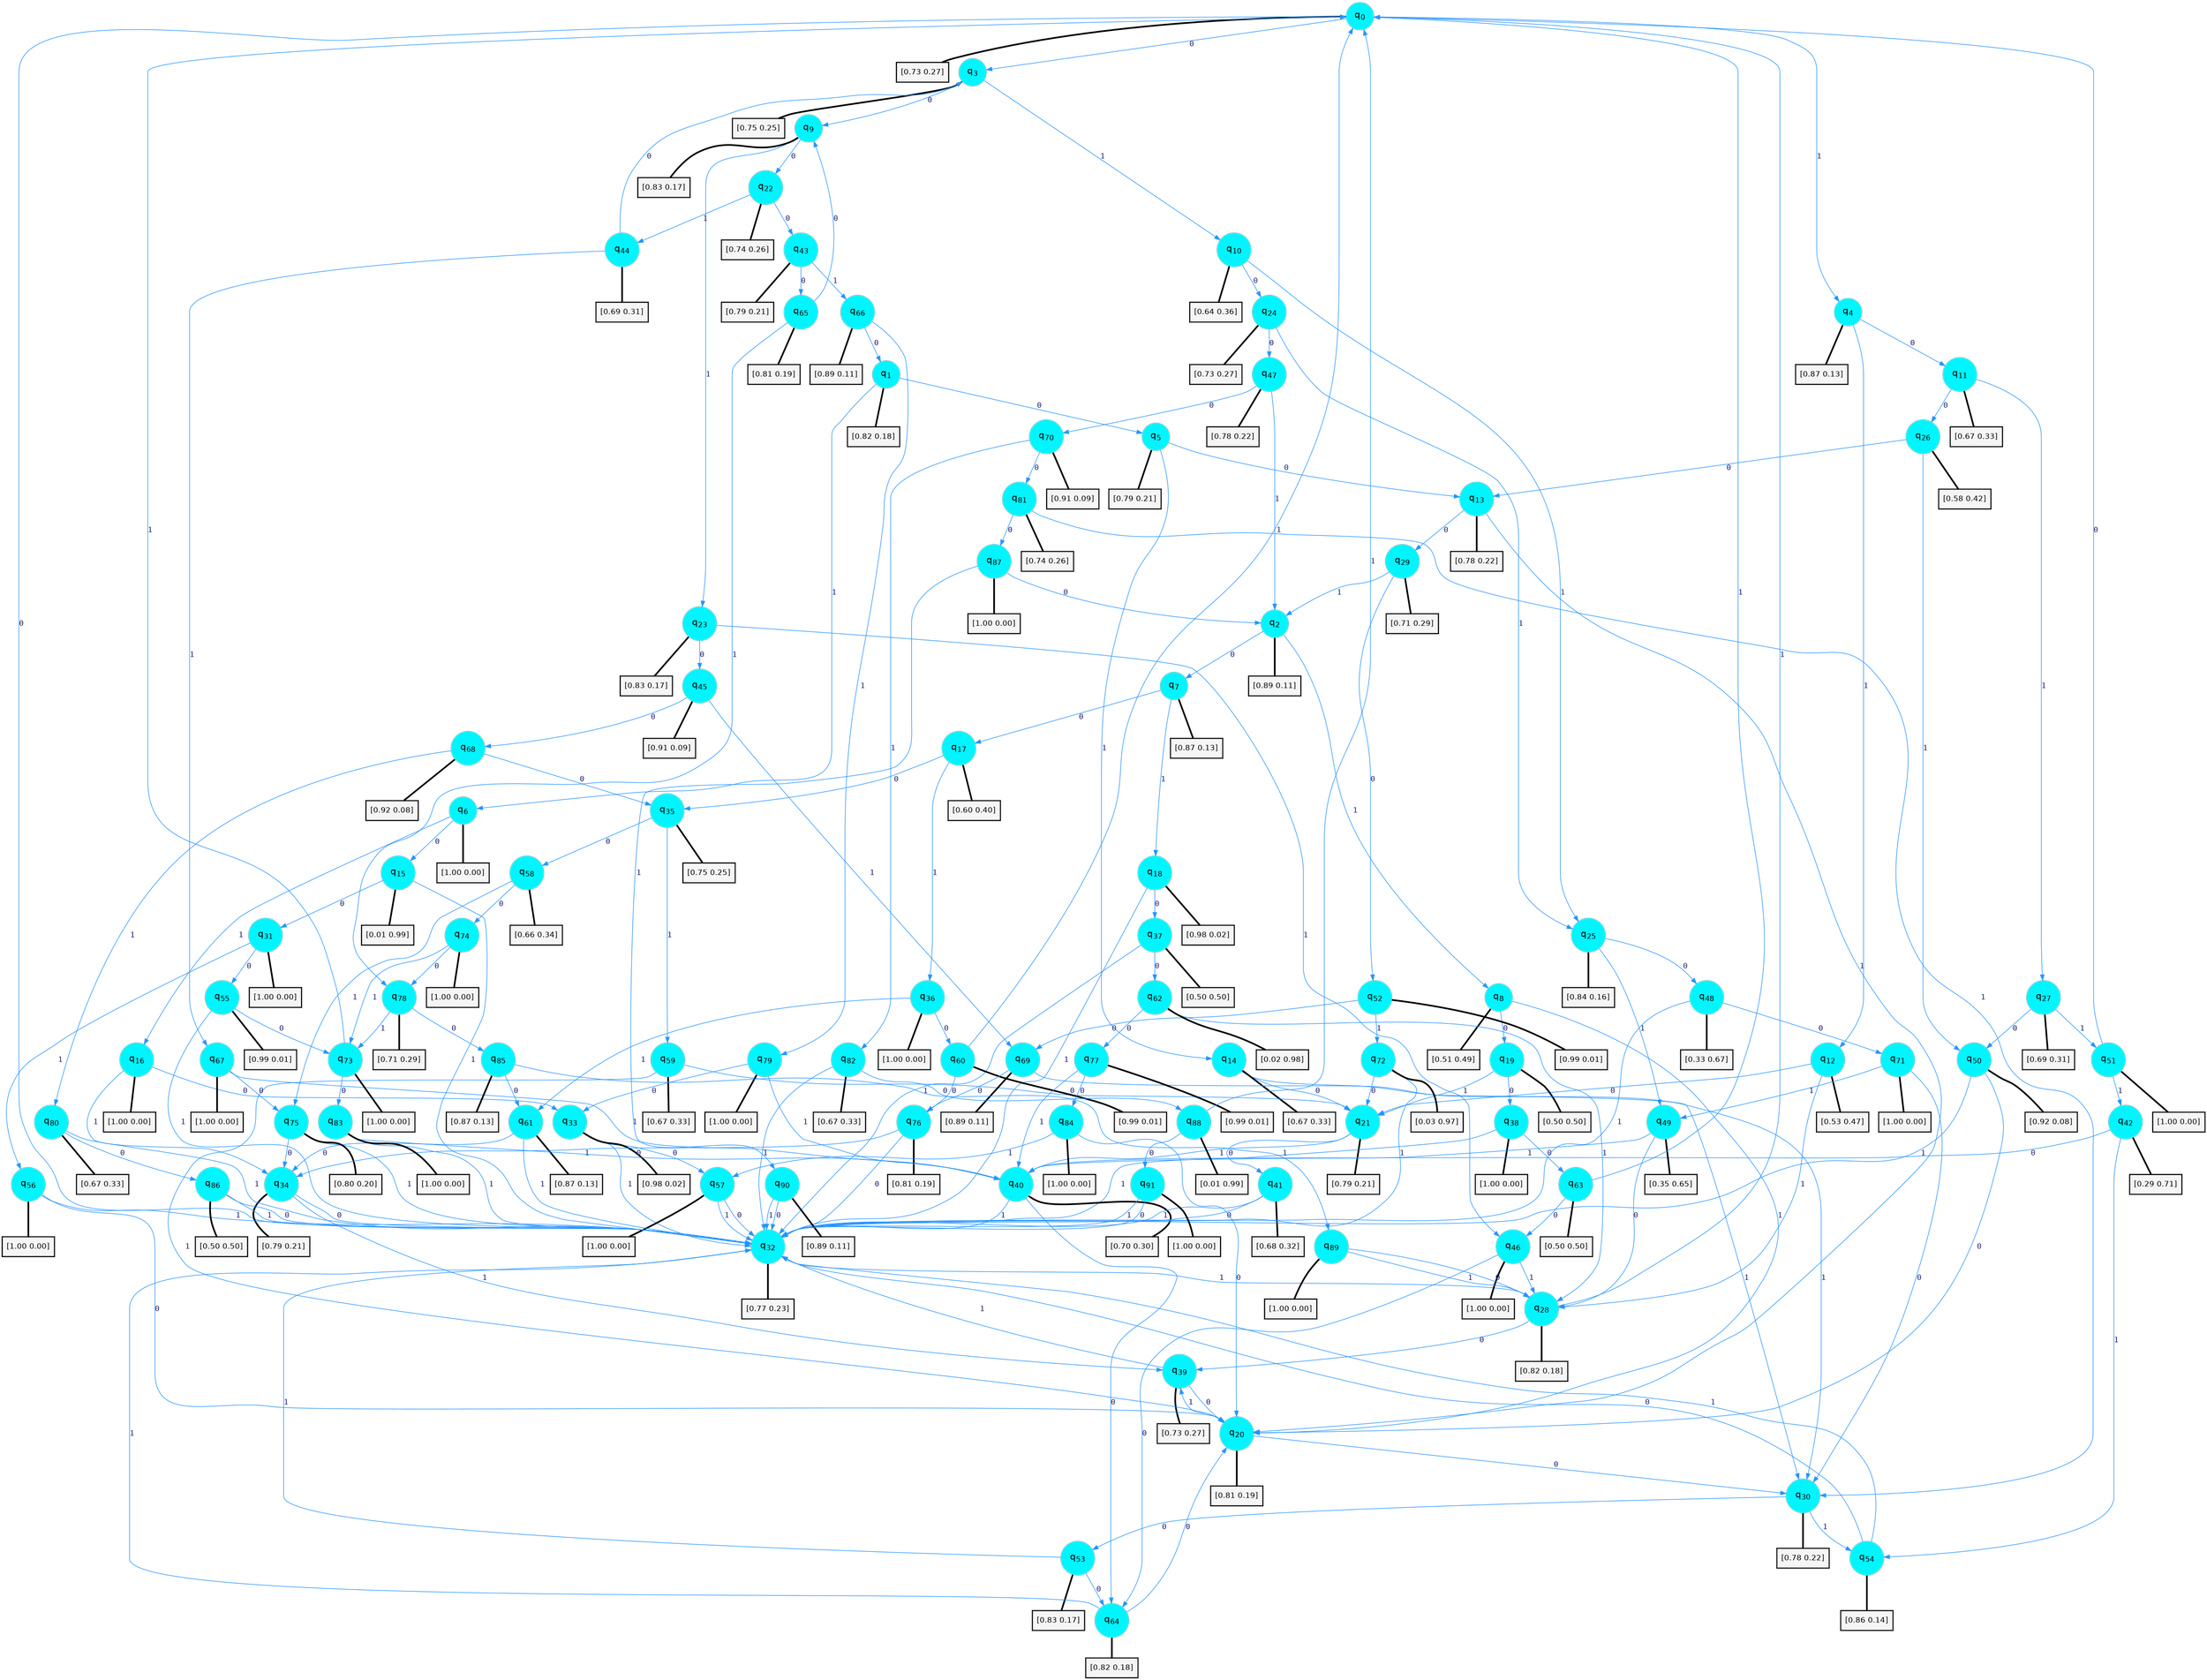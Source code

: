 digraph G {
graph [
bgcolor=transparent, dpi=300, rankdir=TD, size="40,25"];
node [
color=gray, fillcolor=turquoise1, fontcolor=black, fontname=Helvetica, fontsize=16, fontweight=bold, shape=circle, style=filled];
edge [
arrowsize=1, color=dodgerblue1, fontcolor=midnightblue, fontname=courier, fontweight=bold, penwidth=1, style=solid, weight=20];
0[label=<q<SUB>0</SUB>>];
1[label=<q<SUB>1</SUB>>];
2[label=<q<SUB>2</SUB>>];
3[label=<q<SUB>3</SUB>>];
4[label=<q<SUB>4</SUB>>];
5[label=<q<SUB>5</SUB>>];
6[label=<q<SUB>6</SUB>>];
7[label=<q<SUB>7</SUB>>];
8[label=<q<SUB>8</SUB>>];
9[label=<q<SUB>9</SUB>>];
10[label=<q<SUB>10</SUB>>];
11[label=<q<SUB>11</SUB>>];
12[label=<q<SUB>12</SUB>>];
13[label=<q<SUB>13</SUB>>];
14[label=<q<SUB>14</SUB>>];
15[label=<q<SUB>15</SUB>>];
16[label=<q<SUB>16</SUB>>];
17[label=<q<SUB>17</SUB>>];
18[label=<q<SUB>18</SUB>>];
19[label=<q<SUB>19</SUB>>];
20[label=<q<SUB>20</SUB>>];
21[label=<q<SUB>21</SUB>>];
22[label=<q<SUB>22</SUB>>];
23[label=<q<SUB>23</SUB>>];
24[label=<q<SUB>24</SUB>>];
25[label=<q<SUB>25</SUB>>];
26[label=<q<SUB>26</SUB>>];
27[label=<q<SUB>27</SUB>>];
28[label=<q<SUB>28</SUB>>];
29[label=<q<SUB>29</SUB>>];
30[label=<q<SUB>30</SUB>>];
31[label=<q<SUB>31</SUB>>];
32[label=<q<SUB>32</SUB>>];
33[label=<q<SUB>33</SUB>>];
34[label=<q<SUB>34</SUB>>];
35[label=<q<SUB>35</SUB>>];
36[label=<q<SUB>36</SUB>>];
37[label=<q<SUB>37</SUB>>];
38[label=<q<SUB>38</SUB>>];
39[label=<q<SUB>39</SUB>>];
40[label=<q<SUB>40</SUB>>];
41[label=<q<SUB>41</SUB>>];
42[label=<q<SUB>42</SUB>>];
43[label=<q<SUB>43</SUB>>];
44[label=<q<SUB>44</SUB>>];
45[label=<q<SUB>45</SUB>>];
46[label=<q<SUB>46</SUB>>];
47[label=<q<SUB>47</SUB>>];
48[label=<q<SUB>48</SUB>>];
49[label=<q<SUB>49</SUB>>];
50[label=<q<SUB>50</SUB>>];
51[label=<q<SUB>51</SUB>>];
52[label=<q<SUB>52</SUB>>];
53[label=<q<SUB>53</SUB>>];
54[label=<q<SUB>54</SUB>>];
55[label=<q<SUB>55</SUB>>];
56[label=<q<SUB>56</SUB>>];
57[label=<q<SUB>57</SUB>>];
58[label=<q<SUB>58</SUB>>];
59[label=<q<SUB>59</SUB>>];
60[label=<q<SUB>60</SUB>>];
61[label=<q<SUB>61</SUB>>];
62[label=<q<SUB>62</SUB>>];
63[label=<q<SUB>63</SUB>>];
64[label=<q<SUB>64</SUB>>];
65[label=<q<SUB>65</SUB>>];
66[label=<q<SUB>66</SUB>>];
67[label=<q<SUB>67</SUB>>];
68[label=<q<SUB>68</SUB>>];
69[label=<q<SUB>69</SUB>>];
70[label=<q<SUB>70</SUB>>];
71[label=<q<SUB>71</SUB>>];
72[label=<q<SUB>72</SUB>>];
73[label=<q<SUB>73</SUB>>];
74[label=<q<SUB>74</SUB>>];
75[label=<q<SUB>75</SUB>>];
76[label=<q<SUB>76</SUB>>];
77[label=<q<SUB>77</SUB>>];
78[label=<q<SUB>78</SUB>>];
79[label=<q<SUB>79</SUB>>];
80[label=<q<SUB>80</SUB>>];
81[label=<q<SUB>81</SUB>>];
82[label=<q<SUB>82</SUB>>];
83[label=<q<SUB>83</SUB>>];
84[label=<q<SUB>84</SUB>>];
85[label=<q<SUB>85</SUB>>];
86[label=<q<SUB>86</SUB>>];
87[label=<q<SUB>87</SUB>>];
88[label=<q<SUB>88</SUB>>];
89[label=<q<SUB>89</SUB>>];
90[label=<q<SUB>90</SUB>>];
91[label=<q<SUB>91</SUB>>];
92[label="[0.73 0.27]", shape=box,fontcolor=black, fontname=Helvetica, fontsize=14, penwidth=2, fillcolor=whitesmoke,color=black];
93[label="[0.82 0.18]", shape=box,fontcolor=black, fontname=Helvetica, fontsize=14, penwidth=2, fillcolor=whitesmoke,color=black];
94[label="[0.89 0.11]", shape=box,fontcolor=black, fontname=Helvetica, fontsize=14, penwidth=2, fillcolor=whitesmoke,color=black];
95[label="[0.75 0.25]", shape=box,fontcolor=black, fontname=Helvetica, fontsize=14, penwidth=2, fillcolor=whitesmoke,color=black];
96[label="[0.87 0.13]", shape=box,fontcolor=black, fontname=Helvetica, fontsize=14, penwidth=2, fillcolor=whitesmoke,color=black];
97[label="[0.79 0.21]", shape=box,fontcolor=black, fontname=Helvetica, fontsize=14, penwidth=2, fillcolor=whitesmoke,color=black];
98[label="[1.00 0.00]", shape=box,fontcolor=black, fontname=Helvetica, fontsize=14, penwidth=2, fillcolor=whitesmoke,color=black];
99[label="[0.87 0.13]", shape=box,fontcolor=black, fontname=Helvetica, fontsize=14, penwidth=2, fillcolor=whitesmoke,color=black];
100[label="[0.51 0.49]", shape=box,fontcolor=black, fontname=Helvetica, fontsize=14, penwidth=2, fillcolor=whitesmoke,color=black];
101[label="[0.83 0.17]", shape=box,fontcolor=black, fontname=Helvetica, fontsize=14, penwidth=2, fillcolor=whitesmoke,color=black];
102[label="[0.64 0.36]", shape=box,fontcolor=black, fontname=Helvetica, fontsize=14, penwidth=2, fillcolor=whitesmoke,color=black];
103[label="[0.67 0.33]", shape=box,fontcolor=black, fontname=Helvetica, fontsize=14, penwidth=2, fillcolor=whitesmoke,color=black];
104[label="[0.53 0.47]", shape=box,fontcolor=black, fontname=Helvetica, fontsize=14, penwidth=2, fillcolor=whitesmoke,color=black];
105[label="[0.78 0.22]", shape=box,fontcolor=black, fontname=Helvetica, fontsize=14, penwidth=2, fillcolor=whitesmoke,color=black];
106[label="[0.67 0.33]", shape=box,fontcolor=black, fontname=Helvetica, fontsize=14, penwidth=2, fillcolor=whitesmoke,color=black];
107[label="[0.01 0.99]", shape=box,fontcolor=black, fontname=Helvetica, fontsize=14, penwidth=2, fillcolor=whitesmoke,color=black];
108[label="[1.00 0.00]", shape=box,fontcolor=black, fontname=Helvetica, fontsize=14, penwidth=2, fillcolor=whitesmoke,color=black];
109[label="[0.60 0.40]", shape=box,fontcolor=black, fontname=Helvetica, fontsize=14, penwidth=2, fillcolor=whitesmoke,color=black];
110[label="[0.98 0.02]", shape=box,fontcolor=black, fontname=Helvetica, fontsize=14, penwidth=2, fillcolor=whitesmoke,color=black];
111[label="[0.50 0.50]", shape=box,fontcolor=black, fontname=Helvetica, fontsize=14, penwidth=2, fillcolor=whitesmoke,color=black];
112[label="[0.81 0.19]", shape=box,fontcolor=black, fontname=Helvetica, fontsize=14, penwidth=2, fillcolor=whitesmoke,color=black];
113[label="[0.79 0.21]", shape=box,fontcolor=black, fontname=Helvetica, fontsize=14, penwidth=2, fillcolor=whitesmoke,color=black];
114[label="[0.74 0.26]", shape=box,fontcolor=black, fontname=Helvetica, fontsize=14, penwidth=2, fillcolor=whitesmoke,color=black];
115[label="[0.83 0.17]", shape=box,fontcolor=black, fontname=Helvetica, fontsize=14, penwidth=2, fillcolor=whitesmoke,color=black];
116[label="[0.73 0.27]", shape=box,fontcolor=black, fontname=Helvetica, fontsize=14, penwidth=2, fillcolor=whitesmoke,color=black];
117[label="[0.84 0.16]", shape=box,fontcolor=black, fontname=Helvetica, fontsize=14, penwidth=2, fillcolor=whitesmoke,color=black];
118[label="[0.58 0.42]", shape=box,fontcolor=black, fontname=Helvetica, fontsize=14, penwidth=2, fillcolor=whitesmoke,color=black];
119[label="[0.69 0.31]", shape=box,fontcolor=black, fontname=Helvetica, fontsize=14, penwidth=2, fillcolor=whitesmoke,color=black];
120[label="[0.82 0.18]", shape=box,fontcolor=black, fontname=Helvetica, fontsize=14, penwidth=2, fillcolor=whitesmoke,color=black];
121[label="[0.71 0.29]", shape=box,fontcolor=black, fontname=Helvetica, fontsize=14, penwidth=2, fillcolor=whitesmoke,color=black];
122[label="[0.78 0.22]", shape=box,fontcolor=black, fontname=Helvetica, fontsize=14, penwidth=2, fillcolor=whitesmoke,color=black];
123[label="[1.00 0.00]", shape=box,fontcolor=black, fontname=Helvetica, fontsize=14, penwidth=2, fillcolor=whitesmoke,color=black];
124[label="[0.77 0.23]", shape=box,fontcolor=black, fontname=Helvetica, fontsize=14, penwidth=2, fillcolor=whitesmoke,color=black];
125[label="[0.98 0.02]", shape=box,fontcolor=black, fontname=Helvetica, fontsize=14, penwidth=2, fillcolor=whitesmoke,color=black];
126[label="[0.79 0.21]", shape=box,fontcolor=black, fontname=Helvetica, fontsize=14, penwidth=2, fillcolor=whitesmoke,color=black];
127[label="[0.75 0.25]", shape=box,fontcolor=black, fontname=Helvetica, fontsize=14, penwidth=2, fillcolor=whitesmoke,color=black];
128[label="[1.00 0.00]", shape=box,fontcolor=black, fontname=Helvetica, fontsize=14, penwidth=2, fillcolor=whitesmoke,color=black];
129[label="[0.50 0.50]", shape=box,fontcolor=black, fontname=Helvetica, fontsize=14, penwidth=2, fillcolor=whitesmoke,color=black];
130[label="[1.00 0.00]", shape=box,fontcolor=black, fontname=Helvetica, fontsize=14, penwidth=2, fillcolor=whitesmoke,color=black];
131[label="[0.73 0.27]", shape=box,fontcolor=black, fontname=Helvetica, fontsize=14, penwidth=2, fillcolor=whitesmoke,color=black];
132[label="[0.70 0.30]", shape=box,fontcolor=black, fontname=Helvetica, fontsize=14, penwidth=2, fillcolor=whitesmoke,color=black];
133[label="[0.68 0.32]", shape=box,fontcolor=black, fontname=Helvetica, fontsize=14, penwidth=2, fillcolor=whitesmoke,color=black];
134[label="[0.29 0.71]", shape=box,fontcolor=black, fontname=Helvetica, fontsize=14, penwidth=2, fillcolor=whitesmoke,color=black];
135[label="[0.79 0.21]", shape=box,fontcolor=black, fontname=Helvetica, fontsize=14, penwidth=2, fillcolor=whitesmoke,color=black];
136[label="[0.69 0.31]", shape=box,fontcolor=black, fontname=Helvetica, fontsize=14, penwidth=2, fillcolor=whitesmoke,color=black];
137[label="[0.91 0.09]", shape=box,fontcolor=black, fontname=Helvetica, fontsize=14, penwidth=2, fillcolor=whitesmoke,color=black];
138[label="[1.00 0.00]", shape=box,fontcolor=black, fontname=Helvetica, fontsize=14, penwidth=2, fillcolor=whitesmoke,color=black];
139[label="[0.78 0.22]", shape=box,fontcolor=black, fontname=Helvetica, fontsize=14, penwidth=2, fillcolor=whitesmoke,color=black];
140[label="[0.33 0.67]", shape=box,fontcolor=black, fontname=Helvetica, fontsize=14, penwidth=2, fillcolor=whitesmoke,color=black];
141[label="[0.35 0.65]", shape=box,fontcolor=black, fontname=Helvetica, fontsize=14, penwidth=2, fillcolor=whitesmoke,color=black];
142[label="[0.92 0.08]", shape=box,fontcolor=black, fontname=Helvetica, fontsize=14, penwidth=2, fillcolor=whitesmoke,color=black];
143[label="[1.00 0.00]", shape=box,fontcolor=black, fontname=Helvetica, fontsize=14, penwidth=2, fillcolor=whitesmoke,color=black];
144[label="[0.99 0.01]", shape=box,fontcolor=black, fontname=Helvetica, fontsize=14, penwidth=2, fillcolor=whitesmoke,color=black];
145[label="[0.83 0.17]", shape=box,fontcolor=black, fontname=Helvetica, fontsize=14, penwidth=2, fillcolor=whitesmoke,color=black];
146[label="[0.86 0.14]", shape=box,fontcolor=black, fontname=Helvetica, fontsize=14, penwidth=2, fillcolor=whitesmoke,color=black];
147[label="[0.99 0.01]", shape=box,fontcolor=black, fontname=Helvetica, fontsize=14, penwidth=2, fillcolor=whitesmoke,color=black];
148[label="[1.00 0.00]", shape=box,fontcolor=black, fontname=Helvetica, fontsize=14, penwidth=2, fillcolor=whitesmoke,color=black];
149[label="[1.00 0.00]", shape=box,fontcolor=black, fontname=Helvetica, fontsize=14, penwidth=2, fillcolor=whitesmoke,color=black];
150[label="[0.66 0.34]", shape=box,fontcolor=black, fontname=Helvetica, fontsize=14, penwidth=2, fillcolor=whitesmoke,color=black];
151[label="[0.67 0.33]", shape=box,fontcolor=black, fontname=Helvetica, fontsize=14, penwidth=2, fillcolor=whitesmoke,color=black];
152[label="[0.99 0.01]", shape=box,fontcolor=black, fontname=Helvetica, fontsize=14, penwidth=2, fillcolor=whitesmoke,color=black];
153[label="[0.87 0.13]", shape=box,fontcolor=black, fontname=Helvetica, fontsize=14, penwidth=2, fillcolor=whitesmoke,color=black];
154[label="[0.02 0.98]", shape=box,fontcolor=black, fontname=Helvetica, fontsize=14, penwidth=2, fillcolor=whitesmoke,color=black];
155[label="[0.50 0.50]", shape=box,fontcolor=black, fontname=Helvetica, fontsize=14, penwidth=2, fillcolor=whitesmoke,color=black];
156[label="[0.82 0.18]", shape=box,fontcolor=black, fontname=Helvetica, fontsize=14, penwidth=2, fillcolor=whitesmoke,color=black];
157[label="[0.81 0.19]", shape=box,fontcolor=black, fontname=Helvetica, fontsize=14, penwidth=2, fillcolor=whitesmoke,color=black];
158[label="[0.89 0.11]", shape=box,fontcolor=black, fontname=Helvetica, fontsize=14, penwidth=2, fillcolor=whitesmoke,color=black];
159[label="[1.00 0.00]", shape=box,fontcolor=black, fontname=Helvetica, fontsize=14, penwidth=2, fillcolor=whitesmoke,color=black];
160[label="[0.92 0.08]", shape=box,fontcolor=black, fontname=Helvetica, fontsize=14, penwidth=2, fillcolor=whitesmoke,color=black];
161[label="[0.89 0.11]", shape=box,fontcolor=black, fontname=Helvetica, fontsize=14, penwidth=2, fillcolor=whitesmoke,color=black];
162[label="[0.91 0.09]", shape=box,fontcolor=black, fontname=Helvetica, fontsize=14, penwidth=2, fillcolor=whitesmoke,color=black];
163[label="[1.00 0.00]", shape=box,fontcolor=black, fontname=Helvetica, fontsize=14, penwidth=2, fillcolor=whitesmoke,color=black];
164[label="[0.03 0.97]", shape=box,fontcolor=black, fontname=Helvetica, fontsize=14, penwidth=2, fillcolor=whitesmoke,color=black];
165[label="[1.00 0.00]", shape=box,fontcolor=black, fontname=Helvetica, fontsize=14, penwidth=2, fillcolor=whitesmoke,color=black];
166[label="[1.00 0.00]", shape=box,fontcolor=black, fontname=Helvetica, fontsize=14, penwidth=2, fillcolor=whitesmoke,color=black];
167[label="[0.80 0.20]", shape=box,fontcolor=black, fontname=Helvetica, fontsize=14, penwidth=2, fillcolor=whitesmoke,color=black];
168[label="[0.81 0.19]", shape=box,fontcolor=black, fontname=Helvetica, fontsize=14, penwidth=2, fillcolor=whitesmoke,color=black];
169[label="[0.99 0.01]", shape=box,fontcolor=black, fontname=Helvetica, fontsize=14, penwidth=2, fillcolor=whitesmoke,color=black];
170[label="[0.71 0.29]", shape=box,fontcolor=black, fontname=Helvetica, fontsize=14, penwidth=2, fillcolor=whitesmoke,color=black];
171[label="[1.00 0.00]", shape=box,fontcolor=black, fontname=Helvetica, fontsize=14, penwidth=2, fillcolor=whitesmoke,color=black];
172[label="[0.67 0.33]", shape=box,fontcolor=black, fontname=Helvetica, fontsize=14, penwidth=2, fillcolor=whitesmoke,color=black];
173[label="[0.74 0.26]", shape=box,fontcolor=black, fontname=Helvetica, fontsize=14, penwidth=2, fillcolor=whitesmoke,color=black];
174[label="[0.67 0.33]", shape=box,fontcolor=black, fontname=Helvetica, fontsize=14, penwidth=2, fillcolor=whitesmoke,color=black];
175[label="[1.00 0.00]", shape=box,fontcolor=black, fontname=Helvetica, fontsize=14, penwidth=2, fillcolor=whitesmoke,color=black];
176[label="[1.00 0.00]", shape=box,fontcolor=black, fontname=Helvetica, fontsize=14, penwidth=2, fillcolor=whitesmoke,color=black];
177[label="[0.87 0.13]", shape=box,fontcolor=black, fontname=Helvetica, fontsize=14, penwidth=2, fillcolor=whitesmoke,color=black];
178[label="[0.50 0.50]", shape=box,fontcolor=black, fontname=Helvetica, fontsize=14, penwidth=2, fillcolor=whitesmoke,color=black];
179[label="[1.00 0.00]", shape=box,fontcolor=black, fontname=Helvetica, fontsize=14, penwidth=2, fillcolor=whitesmoke,color=black];
180[label="[0.01 0.99]", shape=box,fontcolor=black, fontname=Helvetica, fontsize=14, penwidth=2, fillcolor=whitesmoke,color=black];
181[label="[1.00 0.00]", shape=box,fontcolor=black, fontname=Helvetica, fontsize=14, penwidth=2, fillcolor=whitesmoke,color=black];
182[label="[0.89 0.11]", shape=box,fontcolor=black, fontname=Helvetica, fontsize=14, penwidth=2, fillcolor=whitesmoke,color=black];
183[label="[1.00 0.00]", shape=box,fontcolor=black, fontname=Helvetica, fontsize=14, penwidth=2, fillcolor=whitesmoke,color=black];
0->3 [label=0];
0->4 [label=1];
0->92 [arrowhead=none, penwidth=3,color=black];
1->5 [label=0];
1->6 [label=1];
1->93 [arrowhead=none, penwidth=3,color=black];
2->7 [label=0];
2->8 [label=1];
2->94 [arrowhead=none, penwidth=3,color=black];
3->9 [label=0];
3->10 [label=1];
3->95 [arrowhead=none, penwidth=3,color=black];
4->11 [label=0];
4->12 [label=1];
4->96 [arrowhead=none, penwidth=3,color=black];
5->13 [label=0];
5->14 [label=1];
5->97 [arrowhead=none, penwidth=3,color=black];
6->15 [label=0];
6->16 [label=1];
6->98 [arrowhead=none, penwidth=3,color=black];
7->17 [label=0];
7->18 [label=1];
7->99 [arrowhead=none, penwidth=3,color=black];
8->19 [label=0];
8->20 [label=1];
8->100 [arrowhead=none, penwidth=3,color=black];
9->22 [label=0];
9->23 [label=1];
9->101 [arrowhead=none, penwidth=3,color=black];
10->24 [label=0];
10->25 [label=1];
10->102 [arrowhead=none, penwidth=3,color=black];
11->26 [label=0];
11->27 [label=1];
11->103 [arrowhead=none, penwidth=3,color=black];
12->21 [label=0];
12->28 [label=1];
12->104 [arrowhead=none, penwidth=3,color=black];
13->29 [label=0];
13->20 [label=1];
13->105 [arrowhead=none, penwidth=3,color=black];
14->21 [label=0];
14->30 [label=1];
14->106 [arrowhead=none, penwidth=3,color=black];
15->31 [label=0];
15->32 [label=1];
15->107 [arrowhead=none, penwidth=3,color=black];
16->33 [label=0];
16->34 [label=1];
16->108 [arrowhead=none, penwidth=3,color=black];
17->35 [label=0];
17->36 [label=1];
17->109 [arrowhead=none, penwidth=3,color=black];
18->37 [label=0];
18->32 [label=1];
18->110 [arrowhead=none, penwidth=3,color=black];
19->38 [label=0];
19->21 [label=1];
19->111 [arrowhead=none, penwidth=3,color=black];
20->30 [label=0];
20->39 [label=1];
20->112 [arrowhead=none, penwidth=3,color=black];
21->41 [label=0];
21->40 [label=1];
21->113 [arrowhead=none, penwidth=3,color=black];
22->43 [label=0];
22->44 [label=1];
22->114 [arrowhead=none, penwidth=3,color=black];
23->45 [label=0];
23->46 [label=1];
23->115 [arrowhead=none, penwidth=3,color=black];
24->47 [label=0];
24->25 [label=1];
24->116 [arrowhead=none, penwidth=3,color=black];
25->48 [label=0];
25->49 [label=1];
25->117 [arrowhead=none, penwidth=3,color=black];
26->13 [label=0];
26->50 [label=1];
26->118 [arrowhead=none, penwidth=3,color=black];
27->50 [label=0];
27->51 [label=1];
27->119 [arrowhead=none, penwidth=3,color=black];
28->39 [label=0];
28->0 [label=1];
28->120 [arrowhead=none, penwidth=3,color=black];
29->52 [label=0];
29->2 [label=1];
29->121 [arrowhead=none, penwidth=3,color=black];
30->53 [label=0];
30->54 [label=1];
30->122 [arrowhead=none, penwidth=3,color=black];
31->55 [label=0];
31->56 [label=1];
31->123 [arrowhead=none, penwidth=3,color=black];
32->0 [label=0];
32->28 [label=1];
32->124 [arrowhead=none, penwidth=3,color=black];
33->57 [label=0];
33->32 [label=1];
33->125 [arrowhead=none, penwidth=3,color=black];
34->32 [label=0];
34->39 [label=1];
34->126 [arrowhead=none, penwidth=3,color=black];
35->58 [label=0];
35->59 [label=1];
35->127 [arrowhead=none, penwidth=3,color=black];
36->60 [label=0];
36->61 [label=1];
36->128 [arrowhead=none, penwidth=3,color=black];
37->62 [label=0];
37->32 [label=1];
37->129 [arrowhead=none, penwidth=3,color=black];
38->63 [label=0];
38->32 [label=1];
38->130 [arrowhead=none, penwidth=3,color=black];
39->20 [label=0];
39->32 [label=1];
39->131 [arrowhead=none, penwidth=3,color=black];
40->64 [label=0];
40->32 [label=1];
40->132 [arrowhead=none, penwidth=3,color=black];
41->32 [label=0];
41->32 [label=1];
41->133 [arrowhead=none, penwidth=3,color=black];
42->40 [label=0];
42->54 [label=1];
42->134 [arrowhead=none, penwidth=3,color=black];
43->65 [label=0];
43->66 [label=1];
43->135 [arrowhead=none, penwidth=3,color=black];
44->3 [label=0];
44->67 [label=1];
44->136 [arrowhead=none, penwidth=3,color=black];
45->68 [label=0];
45->69 [label=1];
45->137 [arrowhead=none, penwidth=3,color=black];
46->64 [label=0];
46->28 [label=1];
46->138 [arrowhead=none, penwidth=3,color=black];
47->70 [label=0];
47->2 [label=1];
47->139 [arrowhead=none, penwidth=3,color=black];
48->71 [label=0];
48->32 [label=1];
48->140 [arrowhead=none, penwidth=3,color=black];
49->28 [label=0];
49->40 [label=1];
49->141 [arrowhead=none, penwidth=3,color=black];
50->20 [label=0];
50->32 [label=1];
50->142 [arrowhead=none, penwidth=3,color=black];
51->0 [label=0];
51->42 [label=1];
51->143 [arrowhead=none, penwidth=3,color=black];
52->69 [label=0];
52->72 [label=1];
52->144 [arrowhead=none, penwidth=3,color=black];
53->64 [label=0];
53->32 [label=1];
53->145 [arrowhead=none, penwidth=3,color=black];
54->32 [label=0];
54->32 [label=1];
54->146 [arrowhead=none, penwidth=3,color=black];
55->73 [label=0];
55->32 [label=1];
55->147 [arrowhead=none, penwidth=3,color=black];
56->20 [label=0];
56->32 [label=1];
56->148 [arrowhead=none, penwidth=3,color=black];
57->32 [label=0];
57->32 [label=1];
57->149 [arrowhead=none, penwidth=3,color=black];
58->74 [label=0];
58->75 [label=1];
58->150 [arrowhead=none, penwidth=3,color=black];
59->21 [label=0];
59->20 [label=1];
59->151 [arrowhead=none, penwidth=3,color=black];
60->76 [label=0];
60->0 [label=1];
60->152 [arrowhead=none, penwidth=3,color=black];
61->34 [label=0];
61->32 [label=1];
61->153 [arrowhead=none, penwidth=3,color=black];
62->77 [label=0];
62->28 [label=1];
62->154 [arrowhead=none, penwidth=3,color=black];
63->46 [label=0];
63->0 [label=1];
63->155 [arrowhead=none, penwidth=3,color=black];
64->20 [label=0];
64->32 [label=1];
64->156 [arrowhead=none, penwidth=3,color=black];
65->9 [label=0];
65->78 [label=1];
65->157 [arrowhead=none, penwidth=3,color=black];
66->1 [label=0];
66->79 [label=1];
66->158 [arrowhead=none, penwidth=3,color=black];
67->75 [label=0];
67->40 [label=1];
67->159 [arrowhead=none, penwidth=3,color=black];
68->35 [label=0];
68->80 [label=1];
68->160 [arrowhead=none, penwidth=3,color=black];
69->76 [label=0];
69->30 [label=1];
69->161 [arrowhead=none, penwidth=3,color=black];
70->81 [label=0];
70->82 [label=1];
70->162 [arrowhead=none, penwidth=3,color=black];
71->30 [label=0];
71->49 [label=1];
71->163 [arrowhead=none, penwidth=3,color=black];
72->21 [label=0];
72->32 [label=1];
72->164 [arrowhead=none, penwidth=3,color=black];
73->83 [label=0];
73->0 [label=1];
73->165 [arrowhead=none, penwidth=3,color=black];
74->78 [label=0];
74->73 [label=1];
74->166 [arrowhead=none, penwidth=3,color=black];
75->34 [label=0];
75->32 [label=1];
75->167 [arrowhead=none, penwidth=3,color=black];
76->32 [label=0];
76->34 [label=1];
76->168 [arrowhead=none, penwidth=3,color=black];
77->84 [label=0];
77->40 [label=1];
77->169 [arrowhead=none, penwidth=3,color=black];
78->85 [label=0];
78->73 [label=1];
78->170 [arrowhead=none, penwidth=3,color=black];
79->33 [label=0];
79->40 [label=1];
79->171 [arrowhead=none, penwidth=3,color=black];
80->86 [label=0];
80->32 [label=1];
80->172 [arrowhead=none, penwidth=3,color=black];
81->87 [label=0];
81->30 [label=1];
81->173 [arrowhead=none, penwidth=3,color=black];
82->88 [label=0];
82->32 [label=1];
82->174 [arrowhead=none, penwidth=3,color=black];
83->40 [label=0];
83->32 [label=1];
83->175 [arrowhead=none, penwidth=3,color=black];
84->20 [label=0];
84->57 [label=1];
84->176 [arrowhead=none, penwidth=3,color=black];
85->61 [label=0];
85->89 [label=1];
85->177 [arrowhead=none, penwidth=3,color=black];
86->32 [label=0];
86->32 [label=1];
86->178 [arrowhead=none, penwidth=3,color=black];
87->2 [label=0];
87->90 [label=1];
87->179 [arrowhead=none, penwidth=3,color=black];
88->91 [label=0];
88->0 [label=1];
88->180 [arrowhead=none, penwidth=3,color=black];
89->28 [label=0];
89->28 [label=1];
89->181 [arrowhead=none, penwidth=3,color=black];
90->32 [label=0];
90->32 [label=1];
90->182 [arrowhead=none, penwidth=3,color=black];
91->32 [label=0];
91->32 [label=1];
91->183 [arrowhead=none, penwidth=3,color=black];
}
